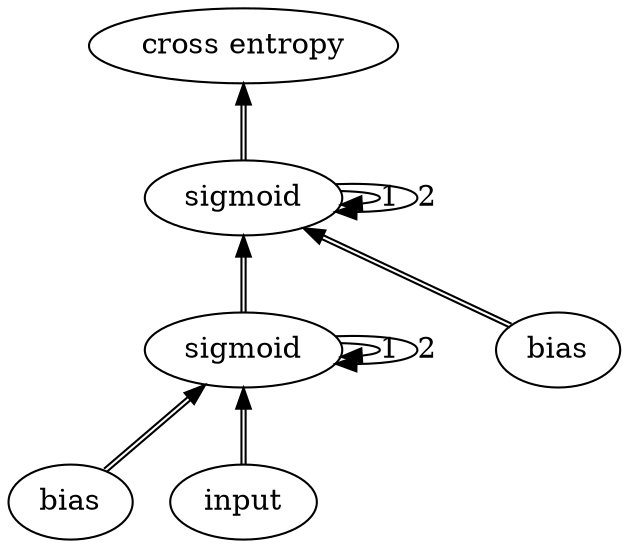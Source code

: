  digraph G {
    aize ="4,4";
    Cross_Entropy [label="cross entropy"][group=g1];
    Sigmoid1 [label="sigmoid"] [group=g1];
    Sigmoid2 [label="sigmoid"] [group=g1];
    bias1 [label="bias"] [group=g2];
    bias2 [label="bias"] [group=g2];
    input [group=g1];
    Cross_Entropy -> Sigmoid1 [dir=back color="black:black"];
    Sigmoid1 -> Sigmoid1 [dir=forward label=1];
    Sigmoid1 -> Sigmoid1 [dir=forward label=2];
    Sigmoid2 -> Sigmoid2 [dir=forward label=1];
    Sigmoid2 -> Sigmoid2 [dir=forward label=2];
    Sigmoid1 -> bias1 [dir=back color="black:black"];
    Sigmoid2 -> bias2 [dir=back color="black:black"];
    Sigmoid1 -> Sigmoid2 [dir=back color="black:black"];
    Sigmoid2 -> input [dir=back color="black:black"];
  }
